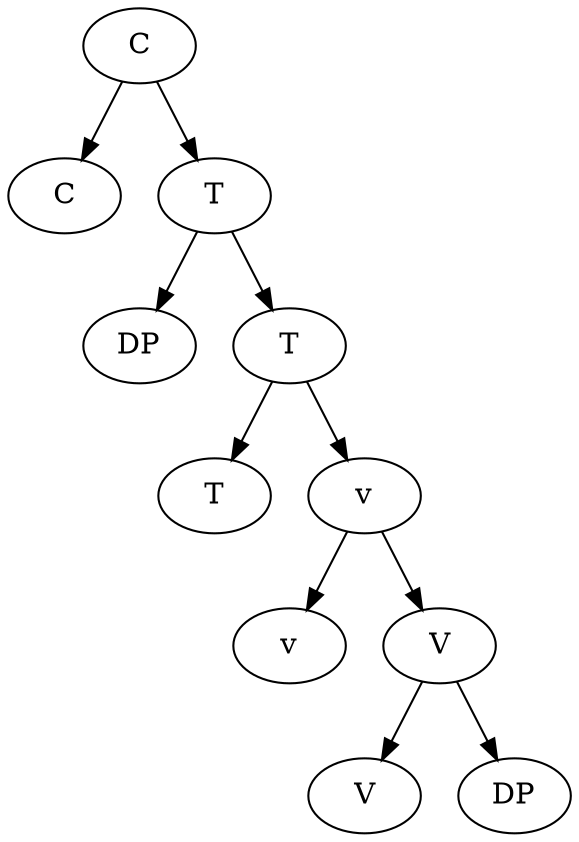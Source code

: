 digraph tree {
    "C_2279828488160" [label="C"];
    "C_2279834933232" [label="C"];
    "T_2279834933184" [label="T"];
    "DP_2279834932896" [label="DP"];
    "T_2279834932704" [label="T"];
    "T_2279834932320" [label="T"];
    "v_2279834932560" [label="v"];
    "v_2279834931888" [label="v"];
    "V_2279834932416" [label="V"];
    "V_2279834931744" [label="V"];
    "DP_2279834932512" [label="DP"];
    "C_2279828488160" -> "C_2279834933232";
    "C_2279828488160" -> "T_2279834933184";
    "T_2279834933184" -> "DP_2279834932896";
    "T_2279834933184" -> "T_2279834932704";
    "T_2279834932704" -> "T_2279834932320";
    "T_2279834932704" -> "v_2279834932560";
    "v_2279834932560" -> "v_2279834931888";
    "v_2279834932560" -> "V_2279834932416";
    "V_2279834932416" -> "V_2279834931744";
    "V_2279834932416" -> "DP_2279834932512";
}
